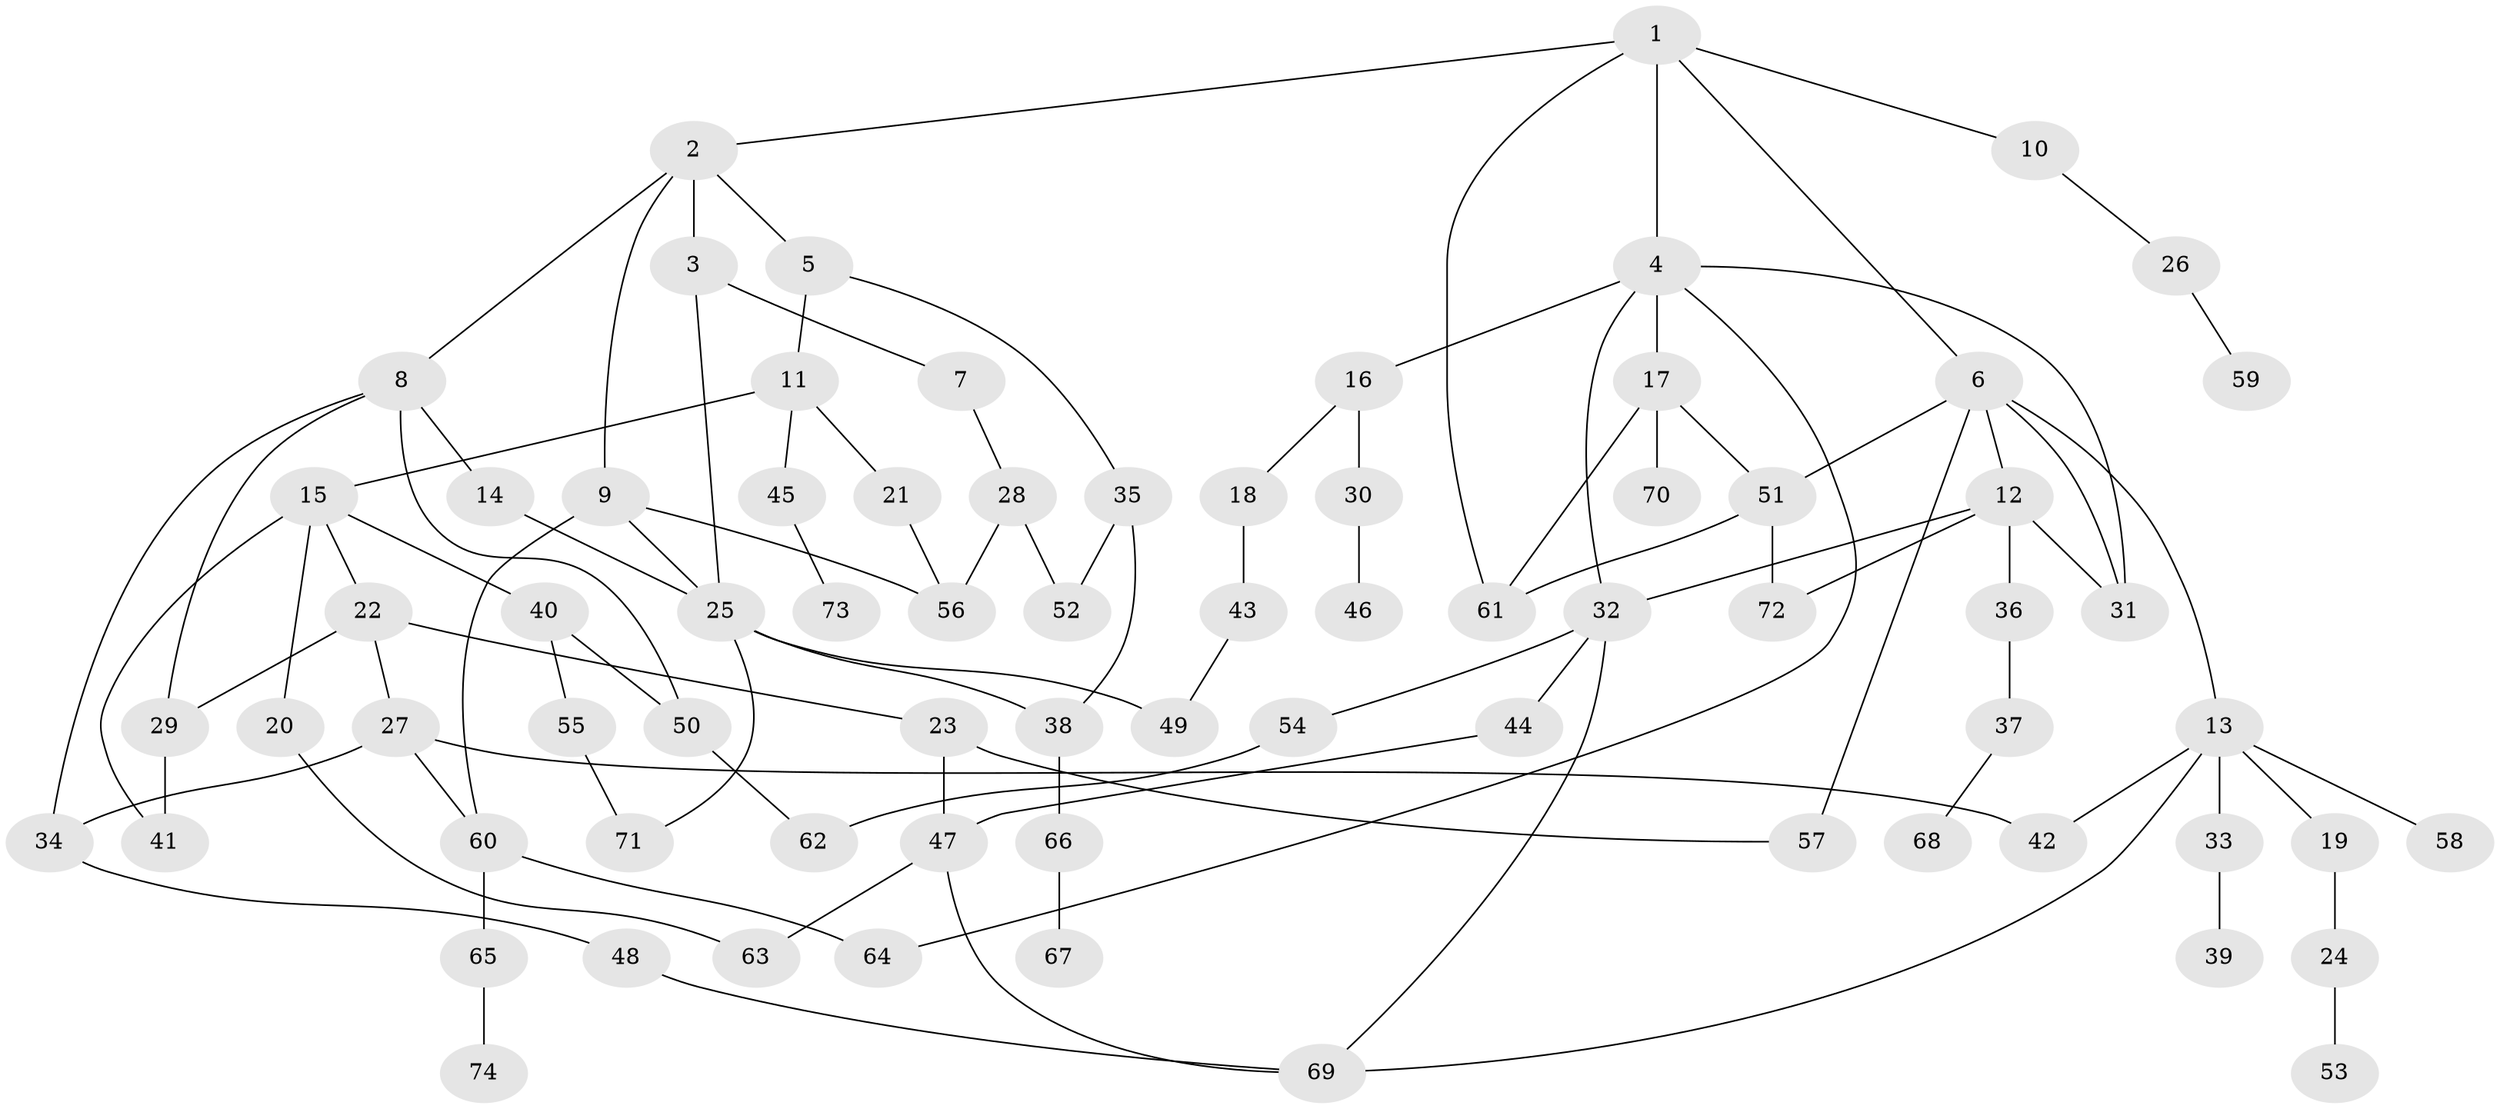 // original degree distribution, {5: 0.07766990291262135, 3: 0.1650485436893204, 6: 0.038834951456310676, 4: 0.10679611650485436, 7: 0.009708737864077669, 2: 0.34951456310679613, 1: 0.2524271844660194}
// Generated by graph-tools (version 1.1) at 2025/49/03/04/25 22:49:02]
// undirected, 74 vertices, 102 edges
graph export_dot {
  node [color=gray90,style=filled];
  1;
  2;
  3;
  4;
  5;
  6;
  7;
  8;
  9;
  10;
  11;
  12;
  13;
  14;
  15;
  16;
  17;
  18;
  19;
  20;
  21;
  22;
  23;
  24;
  25;
  26;
  27;
  28;
  29;
  30;
  31;
  32;
  33;
  34;
  35;
  36;
  37;
  38;
  39;
  40;
  41;
  42;
  43;
  44;
  45;
  46;
  47;
  48;
  49;
  50;
  51;
  52;
  53;
  54;
  55;
  56;
  57;
  58;
  59;
  60;
  61;
  62;
  63;
  64;
  65;
  66;
  67;
  68;
  69;
  70;
  71;
  72;
  73;
  74;
  1 -- 2 [weight=1.0];
  1 -- 4 [weight=1.0];
  1 -- 6 [weight=1.0];
  1 -- 10 [weight=1.0];
  1 -- 61 [weight=1.0];
  2 -- 3 [weight=1.0];
  2 -- 5 [weight=1.0];
  2 -- 8 [weight=1.0];
  2 -- 9 [weight=1.0];
  3 -- 7 [weight=1.0];
  3 -- 25 [weight=1.0];
  4 -- 16 [weight=1.0];
  4 -- 17 [weight=1.0];
  4 -- 31 [weight=1.0];
  4 -- 32 [weight=1.0];
  4 -- 64 [weight=1.0];
  5 -- 11 [weight=1.0];
  5 -- 35 [weight=1.0];
  6 -- 12 [weight=1.0];
  6 -- 13 [weight=1.0];
  6 -- 31 [weight=1.0];
  6 -- 51 [weight=1.0];
  6 -- 57 [weight=1.0];
  7 -- 28 [weight=1.0];
  8 -- 14 [weight=1.0];
  8 -- 29 [weight=1.0];
  8 -- 34 [weight=1.0];
  8 -- 50 [weight=1.0];
  9 -- 25 [weight=1.0];
  9 -- 56 [weight=1.0];
  9 -- 60 [weight=1.0];
  10 -- 26 [weight=1.0];
  11 -- 15 [weight=1.0];
  11 -- 21 [weight=1.0];
  11 -- 45 [weight=1.0];
  12 -- 31 [weight=1.0];
  12 -- 32 [weight=1.0];
  12 -- 36 [weight=1.0];
  12 -- 72 [weight=1.0];
  13 -- 19 [weight=1.0];
  13 -- 33 [weight=1.0];
  13 -- 42 [weight=1.0];
  13 -- 58 [weight=1.0];
  13 -- 69 [weight=1.0];
  14 -- 25 [weight=1.0];
  15 -- 20 [weight=1.0];
  15 -- 22 [weight=1.0];
  15 -- 40 [weight=1.0];
  15 -- 41 [weight=1.0];
  16 -- 18 [weight=1.0];
  16 -- 30 [weight=1.0];
  17 -- 51 [weight=1.0];
  17 -- 61 [weight=1.0];
  17 -- 70 [weight=1.0];
  18 -- 43 [weight=1.0];
  19 -- 24 [weight=1.0];
  20 -- 63 [weight=1.0];
  21 -- 56 [weight=1.0];
  22 -- 23 [weight=1.0];
  22 -- 27 [weight=1.0];
  22 -- 29 [weight=1.0];
  23 -- 47 [weight=1.0];
  23 -- 57 [weight=1.0];
  24 -- 53 [weight=1.0];
  25 -- 38 [weight=1.0];
  25 -- 49 [weight=2.0];
  25 -- 71 [weight=1.0];
  26 -- 59 [weight=1.0];
  27 -- 34 [weight=1.0];
  27 -- 42 [weight=1.0];
  27 -- 60 [weight=1.0];
  28 -- 52 [weight=1.0];
  28 -- 56 [weight=1.0];
  29 -- 41 [weight=1.0];
  30 -- 46 [weight=1.0];
  32 -- 44 [weight=1.0];
  32 -- 54 [weight=1.0];
  32 -- 69 [weight=1.0];
  33 -- 39 [weight=1.0];
  34 -- 48 [weight=1.0];
  35 -- 38 [weight=1.0];
  35 -- 52 [weight=1.0];
  36 -- 37 [weight=1.0];
  37 -- 68 [weight=1.0];
  38 -- 66 [weight=1.0];
  40 -- 50 [weight=1.0];
  40 -- 55 [weight=1.0];
  43 -- 49 [weight=1.0];
  44 -- 47 [weight=1.0];
  45 -- 73 [weight=1.0];
  47 -- 63 [weight=1.0];
  47 -- 69 [weight=1.0];
  48 -- 69 [weight=1.0];
  50 -- 62 [weight=1.0];
  51 -- 61 [weight=1.0];
  51 -- 72 [weight=1.0];
  54 -- 62 [weight=1.0];
  55 -- 71 [weight=1.0];
  60 -- 64 [weight=1.0];
  60 -- 65 [weight=1.0];
  65 -- 74 [weight=1.0];
  66 -- 67 [weight=1.0];
}
